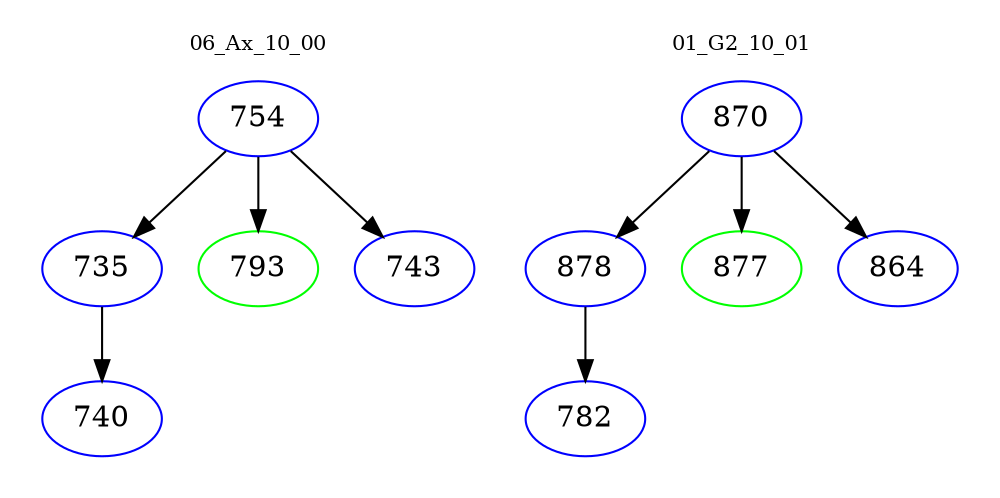 digraph{
subgraph cluster_0 {
color = white
label = "06_Ax_10_00";
fontsize=10;
T0_754 [label="754", color="blue"]
T0_754 -> T0_735 [color="black"]
T0_735 [label="735", color="blue"]
T0_735 -> T0_740 [color="black"]
T0_740 [label="740", color="blue"]
T0_754 -> T0_793 [color="black"]
T0_793 [label="793", color="green"]
T0_754 -> T0_743 [color="black"]
T0_743 [label="743", color="blue"]
}
subgraph cluster_1 {
color = white
label = "01_G2_10_01";
fontsize=10;
T1_870 [label="870", color="blue"]
T1_870 -> T1_878 [color="black"]
T1_878 [label="878", color="blue"]
T1_878 -> T1_782 [color="black"]
T1_782 [label="782", color="blue"]
T1_870 -> T1_877 [color="black"]
T1_877 [label="877", color="green"]
T1_870 -> T1_864 [color="black"]
T1_864 [label="864", color="blue"]
}
}
